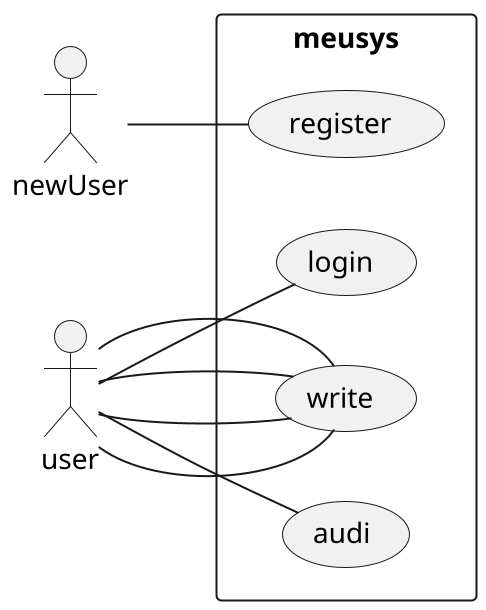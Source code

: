 @startuml teste

scale 2
left to right direction
skinparam PackageStyle rect
actor newUser
actor user
rectangle meusys {
  newUser -- (register)
  user -- (login)
  user -- (write)
  user -- (audi)
  user -- (write)
  user -- (write)
  user -- (write)
}
@enduml